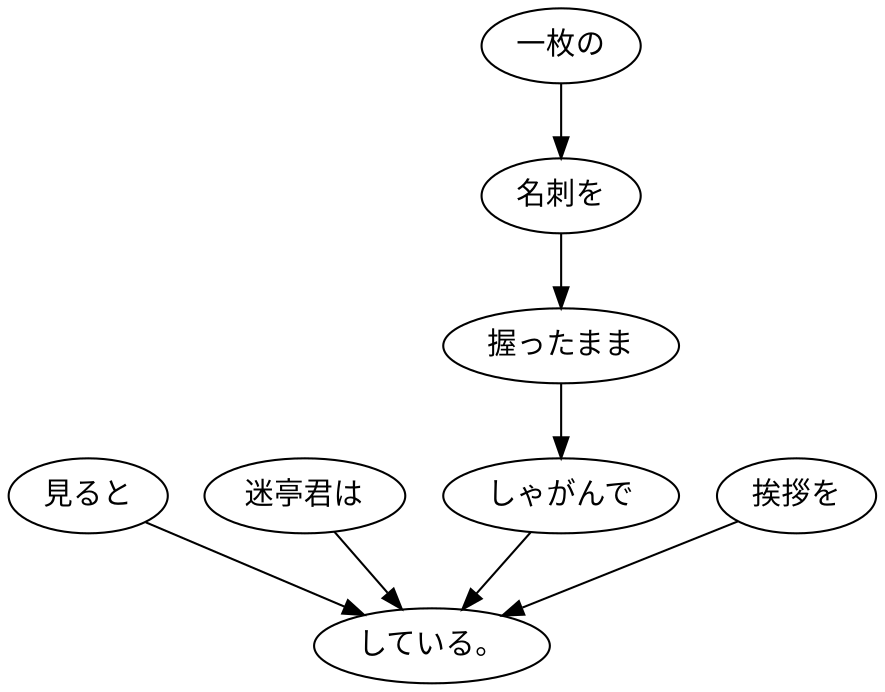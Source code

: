 digraph graph6210 {
	node0 [label="見ると"];
	node1 [label="迷亭君は"];
	node2 [label="一枚の"];
	node3 [label="名刺を"];
	node4 [label="握ったまま"];
	node5 [label="しゃがんで"];
	node6 [label="挨拶を"];
	node7 [label="している。"];
	node0 -> node7;
	node1 -> node7;
	node2 -> node3;
	node3 -> node4;
	node4 -> node5;
	node5 -> node7;
	node6 -> node7;
}
